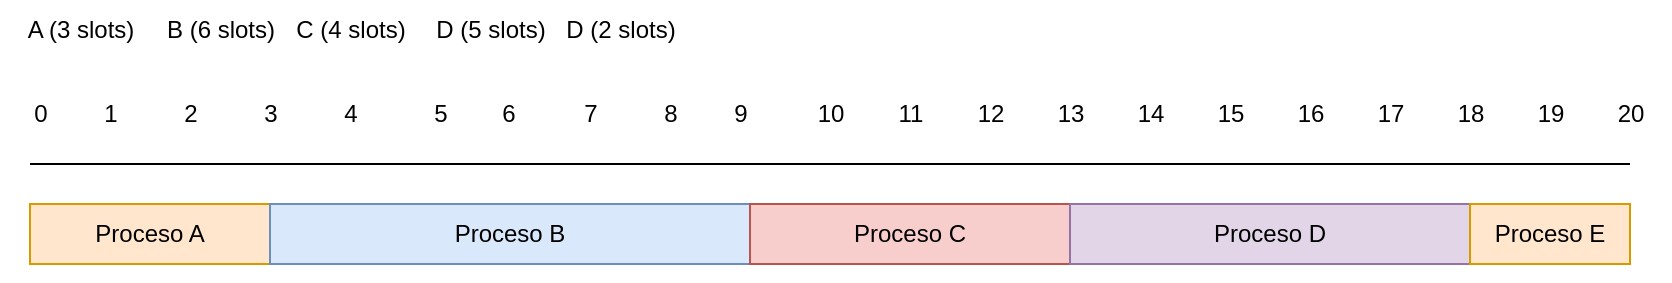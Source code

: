 <mxfile version="22.0.4" type="device">
  <diagram name="Página-1" id="BTXzWOxvfZM9BKGe9PA-">
    <mxGraphModel dx="1434" dy="782" grid="1" gridSize="10" guides="1" tooltips="1" connect="1" arrows="1" fold="1" page="1" pageScale="1" pageWidth="1500" pageHeight="1169" math="0" shadow="0">
      <root>
        <mxCell id="0" />
        <mxCell id="1" parent="0" />
        <mxCell id="JJnwPeTnwl4YzeGuUpO1-1" value="" style="endArrow=none;html=1;rounded=0;" edge="1" parent="1">
          <mxGeometry width="50" height="50" relative="1" as="geometry">
            <mxPoint x="40" y="360" as="sourcePoint" />
            <mxPoint x="840" y="360" as="targetPoint" />
          </mxGeometry>
        </mxCell>
        <mxCell id="JJnwPeTnwl4YzeGuUpO1-6" value="0" style="text;html=1;align=center;verticalAlign=middle;resizable=0;points=[];autosize=1;strokeColor=none;fillColor=none;" vertex="1" parent="1">
          <mxGeometry x="30" y="320" width="30" height="30" as="geometry" />
        </mxCell>
        <mxCell id="JJnwPeTnwl4YzeGuUpO1-7" value="1" style="text;html=1;align=center;verticalAlign=middle;resizable=0;points=[];autosize=1;strokeColor=none;fillColor=none;" vertex="1" parent="1">
          <mxGeometry x="65" y="320" width="30" height="30" as="geometry" />
        </mxCell>
        <mxCell id="JJnwPeTnwl4YzeGuUpO1-9" value="2" style="text;html=1;align=center;verticalAlign=middle;resizable=0;points=[];autosize=1;strokeColor=none;fillColor=none;" vertex="1" parent="1">
          <mxGeometry x="105" y="320" width="30" height="30" as="geometry" />
        </mxCell>
        <mxCell id="JJnwPeTnwl4YzeGuUpO1-10" value="3" style="text;html=1;align=center;verticalAlign=middle;resizable=0;points=[];autosize=1;strokeColor=none;fillColor=none;" vertex="1" parent="1">
          <mxGeometry x="145" y="320" width="30" height="30" as="geometry" />
        </mxCell>
        <mxCell id="JJnwPeTnwl4YzeGuUpO1-11" value="4" style="text;html=1;align=center;verticalAlign=middle;resizable=0;points=[];autosize=1;strokeColor=none;fillColor=none;" vertex="1" parent="1">
          <mxGeometry x="185" y="320" width="30" height="30" as="geometry" />
        </mxCell>
        <mxCell id="JJnwPeTnwl4YzeGuUpO1-12" value="5" style="text;html=1;align=center;verticalAlign=middle;resizable=0;points=[];autosize=1;strokeColor=none;fillColor=none;" vertex="1" parent="1">
          <mxGeometry x="230" y="320" width="30" height="30" as="geometry" />
        </mxCell>
        <mxCell id="JJnwPeTnwl4YzeGuUpO1-13" value="6" style="text;html=1;align=center;verticalAlign=middle;resizable=0;points=[];autosize=1;strokeColor=none;fillColor=none;" vertex="1" parent="1">
          <mxGeometry x="264" y="320" width="30" height="30" as="geometry" />
        </mxCell>
        <mxCell id="JJnwPeTnwl4YzeGuUpO1-14" value="7" style="text;html=1;align=center;verticalAlign=middle;resizable=0;points=[];autosize=1;strokeColor=none;fillColor=none;" vertex="1" parent="1">
          <mxGeometry x="305" y="320" width="30" height="30" as="geometry" />
        </mxCell>
        <mxCell id="JJnwPeTnwl4YzeGuUpO1-15" value="8" style="text;html=1;align=center;verticalAlign=middle;resizable=0;points=[];autosize=1;strokeColor=none;fillColor=none;" vertex="1" parent="1">
          <mxGeometry x="345" y="320" width="30" height="30" as="geometry" />
        </mxCell>
        <mxCell id="JJnwPeTnwl4YzeGuUpO1-16" value="9" style="text;html=1;align=center;verticalAlign=middle;resizable=0;points=[];autosize=1;strokeColor=none;fillColor=none;" vertex="1" parent="1">
          <mxGeometry x="380" y="320" width="30" height="30" as="geometry" />
        </mxCell>
        <mxCell id="JJnwPeTnwl4YzeGuUpO1-17" value="10" style="text;html=1;align=center;verticalAlign=middle;resizable=0;points=[];autosize=1;strokeColor=none;fillColor=none;" vertex="1" parent="1">
          <mxGeometry x="420" y="320" width="40" height="30" as="geometry" />
        </mxCell>
        <mxCell id="JJnwPeTnwl4YzeGuUpO1-18" value="Proceso A" style="rounded=0;whiteSpace=wrap;html=1;fillColor=#ffe6cc;strokeColor=#d79b00;" vertex="1" parent="1">
          <mxGeometry x="40" y="380" width="120" height="30" as="geometry" />
        </mxCell>
        <mxCell id="JJnwPeTnwl4YzeGuUpO1-19" style="edgeStyle=orthogonalEdgeStyle;rounded=0;orthogonalLoop=1;jettySize=auto;html=1;exitX=0.5;exitY=1;exitDx=0;exitDy=0;" edge="1" parent="1" source="JJnwPeTnwl4YzeGuUpO1-18" target="JJnwPeTnwl4YzeGuUpO1-18">
          <mxGeometry relative="1" as="geometry" />
        </mxCell>
        <mxCell id="JJnwPeTnwl4YzeGuUpO1-20" value="Proceso B" style="rounded=0;whiteSpace=wrap;html=1;fillColor=#dae8fc;strokeColor=#6c8ebf;" vertex="1" parent="1">
          <mxGeometry x="160" y="380" width="240" height="30" as="geometry" />
        </mxCell>
        <mxCell id="JJnwPeTnwl4YzeGuUpO1-21" value="Proceso C" style="rounded=0;whiteSpace=wrap;html=1;fillColor=#f8cecc;strokeColor=#b85450;" vertex="1" parent="1">
          <mxGeometry x="400" y="380" width="160" height="30" as="geometry" />
        </mxCell>
        <mxCell id="JJnwPeTnwl4YzeGuUpO1-22" value="11" style="text;html=1;align=center;verticalAlign=middle;resizable=0;points=[];autosize=1;strokeColor=none;fillColor=none;" vertex="1" parent="1">
          <mxGeometry x="460" y="320" width="40" height="30" as="geometry" />
        </mxCell>
        <mxCell id="JJnwPeTnwl4YzeGuUpO1-23" value="12" style="text;html=1;align=center;verticalAlign=middle;resizable=0;points=[];autosize=1;strokeColor=none;fillColor=none;" vertex="1" parent="1">
          <mxGeometry x="500" y="320" width="40" height="30" as="geometry" />
        </mxCell>
        <mxCell id="JJnwPeTnwl4YzeGuUpO1-24" value="13" style="text;html=1;align=center;verticalAlign=middle;resizable=0;points=[];autosize=1;strokeColor=none;fillColor=none;" vertex="1" parent="1">
          <mxGeometry x="540" y="320" width="40" height="30" as="geometry" />
        </mxCell>
        <mxCell id="JJnwPeTnwl4YzeGuUpO1-25" value="14" style="text;html=1;align=center;verticalAlign=middle;resizable=0;points=[];autosize=1;strokeColor=none;fillColor=none;" vertex="1" parent="1">
          <mxGeometry x="580" y="320" width="40" height="30" as="geometry" />
        </mxCell>
        <mxCell id="JJnwPeTnwl4YzeGuUpO1-26" value="15" style="text;html=1;align=center;verticalAlign=middle;resizable=0;points=[];autosize=1;strokeColor=none;fillColor=none;" vertex="1" parent="1">
          <mxGeometry x="620" y="320" width="40" height="30" as="geometry" />
        </mxCell>
        <mxCell id="JJnwPeTnwl4YzeGuUpO1-27" value="16" style="text;html=1;align=center;verticalAlign=middle;resizable=0;points=[];autosize=1;strokeColor=none;fillColor=none;" vertex="1" parent="1">
          <mxGeometry x="660" y="320" width="40" height="30" as="geometry" />
        </mxCell>
        <mxCell id="JJnwPeTnwl4YzeGuUpO1-28" value="17" style="text;html=1;align=center;verticalAlign=middle;resizable=0;points=[];autosize=1;strokeColor=none;fillColor=none;" vertex="1" parent="1">
          <mxGeometry x="700" y="320" width="40" height="30" as="geometry" />
        </mxCell>
        <mxCell id="JJnwPeTnwl4YzeGuUpO1-29" value="18" style="text;html=1;align=center;verticalAlign=middle;resizable=0;points=[];autosize=1;strokeColor=none;fillColor=none;" vertex="1" parent="1">
          <mxGeometry x="740" y="320" width="40" height="30" as="geometry" />
        </mxCell>
        <mxCell id="JJnwPeTnwl4YzeGuUpO1-30" value="19" style="text;html=1;align=center;verticalAlign=middle;resizable=0;points=[];autosize=1;strokeColor=none;fillColor=none;" vertex="1" parent="1">
          <mxGeometry x="780" y="320" width="40" height="30" as="geometry" />
        </mxCell>
        <mxCell id="JJnwPeTnwl4YzeGuUpO1-31" value="20" style="text;html=1;align=center;verticalAlign=middle;resizable=0;points=[];autosize=1;strokeColor=none;fillColor=none;" vertex="1" parent="1">
          <mxGeometry x="820" y="320" width="40" height="30" as="geometry" />
        </mxCell>
        <mxCell id="JJnwPeTnwl4YzeGuUpO1-32" value="Proceso D" style="rounded=0;whiteSpace=wrap;html=1;fillColor=#e1d5e7;strokeColor=#9673a6;" vertex="1" parent="1">
          <mxGeometry x="560" y="380" width="200" height="30" as="geometry" />
        </mxCell>
        <mxCell id="JJnwPeTnwl4YzeGuUpO1-34" value="A (3 slots)" style="text;html=1;align=center;verticalAlign=middle;resizable=0;points=[];autosize=1;strokeColor=none;fillColor=none;" vertex="1" parent="1">
          <mxGeometry x="25" y="278" width="80" height="30" as="geometry" />
        </mxCell>
        <mxCell id="JJnwPeTnwl4YzeGuUpO1-35" value="B (6 slots)" style="text;html=1;align=center;verticalAlign=middle;resizable=0;points=[];autosize=1;strokeColor=none;fillColor=none;" vertex="1" parent="1">
          <mxGeometry x="95" y="278" width="80" height="30" as="geometry" />
        </mxCell>
        <mxCell id="JJnwPeTnwl4YzeGuUpO1-36" value="Proceso E" style="rounded=0;whiteSpace=wrap;html=1;fillColor=#ffe6cc;strokeColor=#d79b00;" vertex="1" parent="1">
          <mxGeometry x="760" y="380" width="80" height="30" as="geometry" />
        </mxCell>
        <mxCell id="JJnwPeTnwl4YzeGuUpO1-38" value="C (4 slots)" style="text;html=1;align=center;verticalAlign=middle;resizable=0;points=[];autosize=1;strokeColor=none;fillColor=none;" vertex="1" parent="1">
          <mxGeometry x="160" y="278" width="80" height="30" as="geometry" />
        </mxCell>
        <mxCell id="JJnwPeTnwl4YzeGuUpO1-39" value="D (5 slots)" style="text;html=1;align=center;verticalAlign=middle;resizable=0;points=[];autosize=1;strokeColor=none;fillColor=none;" vertex="1" parent="1">
          <mxGeometry x="230" y="278" width="80" height="30" as="geometry" />
        </mxCell>
        <mxCell id="JJnwPeTnwl4YzeGuUpO1-40" value="D (2 slots)" style="text;html=1;align=center;verticalAlign=middle;resizable=0;points=[];autosize=1;strokeColor=none;fillColor=none;" vertex="1" parent="1">
          <mxGeometry x="295" y="278" width="80" height="30" as="geometry" />
        </mxCell>
      </root>
    </mxGraphModel>
  </diagram>
</mxfile>
